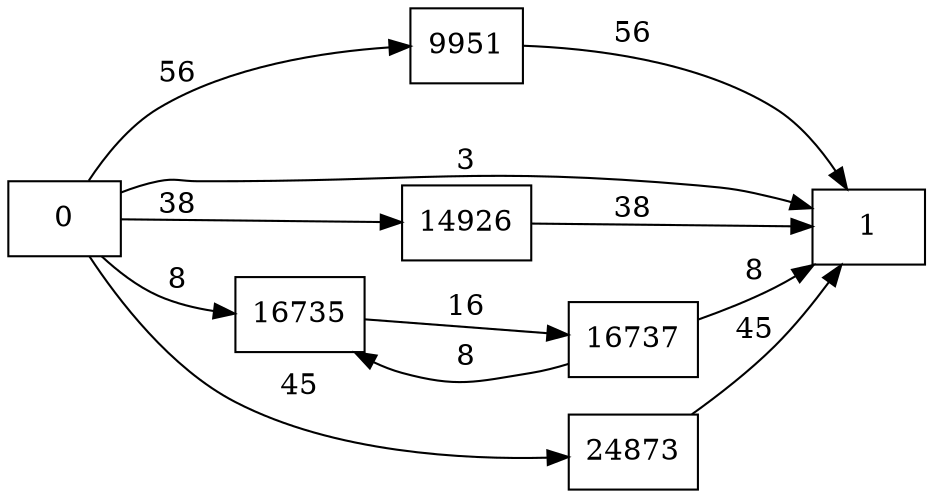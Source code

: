 digraph {
	graph [rankdir=LR]
	node [shape=rectangle]
	9951 -> 1 [label=56]
	14926 -> 1 [label=38]
	16735 -> 16737 [label=16]
	16737 -> 16735 [label=8]
	16737 -> 1 [label=8]
	24873 -> 1 [label=45]
	0 -> 1 [label=3]
	0 -> 9951 [label=56]
	0 -> 14926 [label=38]
	0 -> 16735 [label=8]
	0 -> 24873 [label=45]
}
